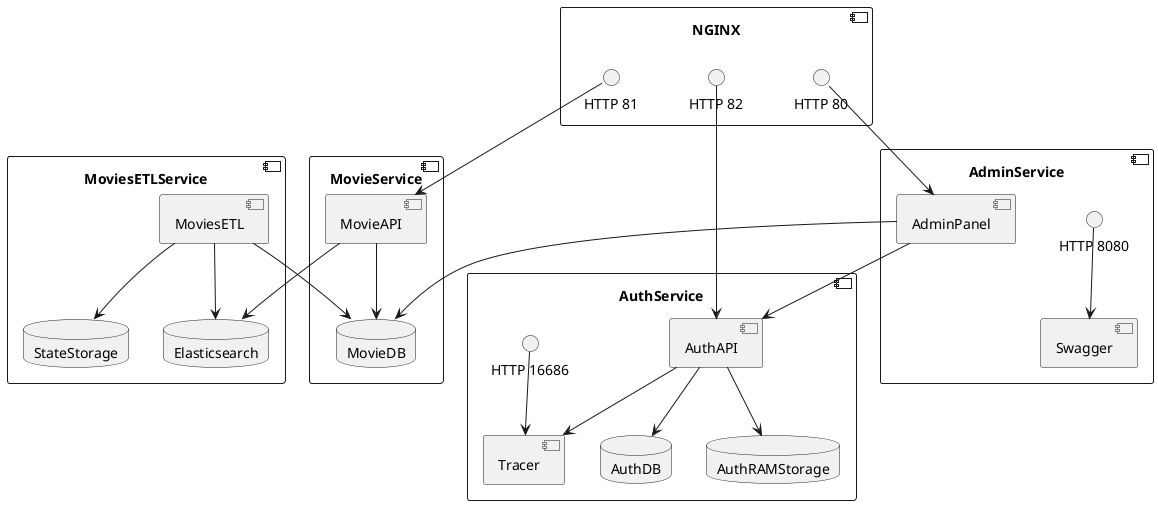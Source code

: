 @startuml ContainerDiagramAsIs
skinparam componentStyle uml2

component NGINX {
    interface "HTTP 80" as AdminPort
    interface "HTTP 81" as MovieAPIPort
    interface "HTTP 82" as AuthPort
}

component AdminService {
    [AdminPanel]
    [Swagger]
    interface "HTTP 8080" as SwaggerPort
}

component MovieService {
    [MovieAPI]
    database MovieDB
}

component MoviesETLService {
    [MoviesETL]
    database StateStorage
    database Elasticsearch
}

component AuthService {
    [AuthAPI]
    [Tracer]
    database AuthDB
    database AuthRAMStorage
    interface "HTTP 16686" as JaegerPort
}

AdminPort --> [AdminPanel]
MovieAPIPort --> [MovieAPI]
AuthPort --> [AuthAPI]
SwaggerPort --> [Swagger]
JaegerPort --> [Tracer]

[AdminPanel] --> MovieDB
[AdminPanel] --> [AuthAPI]

[MovieAPI] --> MovieDB
[MovieAPI] --> Elasticsearch

[MoviesETL] --> MovieDB
[MoviesETL] --> Elasticsearch
[MoviesETL] --> StateStorage

[AuthAPI] --> AuthDB
[AuthAPI] --> AuthRAMStorage
[AuthAPI] --> [Tracer]

@enduml
